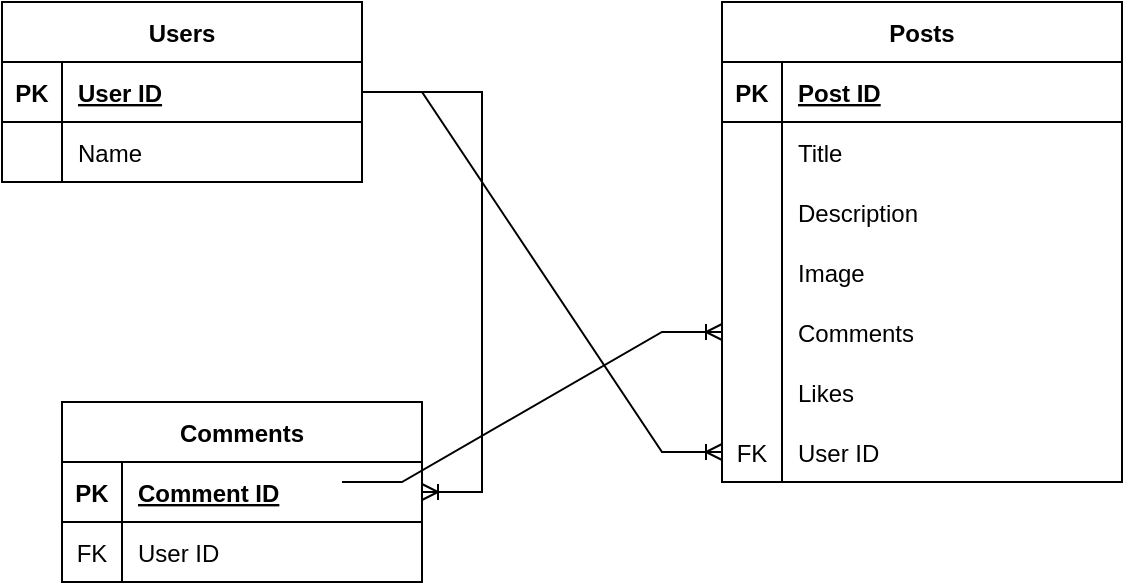 <mxfile version="20.8.23" type="github">
  <diagram name="Page-1" id="dqXA2hMVmxWvtEiUMIuV">
    <mxGraphModel dx="954" dy="591" grid="1" gridSize="10" guides="1" tooltips="1" connect="1" arrows="1" fold="1" page="1" pageScale="1" pageWidth="827" pageHeight="1169" math="0" shadow="0">
      <root>
        <mxCell id="0" />
        <mxCell id="1" parent="0" />
        <mxCell id="BM7Xf4lufg7W3xcb4uvc-2" value="Users" style="shape=table;startSize=30;container=1;collapsible=1;childLayout=tableLayout;fixedRows=1;rowLines=0;fontStyle=1;align=center;resizeLast=1;" parent="1" vertex="1">
          <mxGeometry x="80" y="120" width="180" height="90" as="geometry" />
        </mxCell>
        <mxCell id="BM7Xf4lufg7W3xcb4uvc-3" value="" style="shape=tableRow;horizontal=0;startSize=0;swimlaneHead=0;swimlaneBody=0;fillColor=none;collapsible=0;dropTarget=0;points=[[0,0.5],[1,0.5]];portConstraint=eastwest;top=0;left=0;right=0;bottom=1;" parent="BM7Xf4lufg7W3xcb4uvc-2" vertex="1">
          <mxGeometry y="30" width="180" height="30" as="geometry" />
        </mxCell>
        <mxCell id="BM7Xf4lufg7W3xcb4uvc-4" value="PK" style="shape=partialRectangle;connectable=0;fillColor=none;top=0;left=0;bottom=0;right=0;fontStyle=1;overflow=hidden;" parent="BM7Xf4lufg7W3xcb4uvc-3" vertex="1">
          <mxGeometry width="30" height="30" as="geometry">
            <mxRectangle width="30" height="30" as="alternateBounds" />
          </mxGeometry>
        </mxCell>
        <mxCell id="BM7Xf4lufg7W3xcb4uvc-5" value="User ID" style="shape=partialRectangle;connectable=0;fillColor=none;top=0;left=0;bottom=0;right=0;align=left;spacingLeft=6;fontStyle=5;overflow=hidden;" parent="BM7Xf4lufg7W3xcb4uvc-3" vertex="1">
          <mxGeometry x="30" width="150" height="30" as="geometry">
            <mxRectangle width="150" height="30" as="alternateBounds" />
          </mxGeometry>
        </mxCell>
        <mxCell id="kL7RMLi5o0IGArqM5IVf-34" style="shape=tableRow;horizontal=0;startSize=0;swimlaneHead=0;swimlaneBody=0;fillColor=none;collapsible=0;dropTarget=0;points=[[0,0.5],[1,0.5]];portConstraint=eastwest;top=0;left=0;right=0;bottom=0;" vertex="1" parent="BM7Xf4lufg7W3xcb4uvc-2">
          <mxGeometry y="60" width="180" height="30" as="geometry" />
        </mxCell>
        <mxCell id="kL7RMLi5o0IGArqM5IVf-35" style="shape=partialRectangle;connectable=0;fillColor=none;top=0;left=0;bottom=0;right=0;editable=1;overflow=hidden;" vertex="1" parent="kL7RMLi5o0IGArqM5IVf-34">
          <mxGeometry width="30" height="30" as="geometry">
            <mxRectangle width="30" height="30" as="alternateBounds" />
          </mxGeometry>
        </mxCell>
        <mxCell id="kL7RMLi5o0IGArqM5IVf-36" value="Name" style="shape=partialRectangle;connectable=0;fillColor=none;top=0;left=0;bottom=0;right=0;align=left;spacingLeft=6;overflow=hidden;" vertex="1" parent="kL7RMLi5o0IGArqM5IVf-34">
          <mxGeometry x="30" width="150" height="30" as="geometry">
            <mxRectangle width="150" height="30" as="alternateBounds" />
          </mxGeometry>
        </mxCell>
        <mxCell id="kL7RMLi5o0IGArqM5IVf-7" value="Posts" style="shape=table;startSize=30;container=1;collapsible=1;childLayout=tableLayout;fixedRows=1;rowLines=0;fontStyle=1;align=center;resizeLast=1;" vertex="1" parent="1">
          <mxGeometry x="440" y="120" width="200" height="240" as="geometry" />
        </mxCell>
        <mxCell id="kL7RMLi5o0IGArqM5IVf-8" value="" style="shape=tableRow;horizontal=0;startSize=0;swimlaneHead=0;swimlaneBody=0;fillColor=none;collapsible=0;dropTarget=0;points=[[0,0.5],[1,0.5]];portConstraint=eastwest;top=0;left=0;right=0;bottom=1;" vertex="1" parent="kL7RMLi5o0IGArqM5IVf-7">
          <mxGeometry y="30" width="200" height="30" as="geometry" />
        </mxCell>
        <mxCell id="kL7RMLi5o0IGArqM5IVf-9" value="PK" style="shape=partialRectangle;connectable=0;fillColor=none;top=0;left=0;bottom=0;right=0;fontStyle=1;overflow=hidden;" vertex="1" parent="kL7RMLi5o0IGArqM5IVf-8">
          <mxGeometry width="30" height="30" as="geometry">
            <mxRectangle width="30" height="30" as="alternateBounds" />
          </mxGeometry>
        </mxCell>
        <mxCell id="kL7RMLi5o0IGArqM5IVf-10" value="Post ID" style="shape=partialRectangle;connectable=0;fillColor=none;top=0;left=0;bottom=0;right=0;align=left;spacingLeft=6;fontStyle=5;overflow=hidden;" vertex="1" parent="kL7RMLi5o0IGArqM5IVf-8">
          <mxGeometry x="30" width="170" height="30" as="geometry">
            <mxRectangle width="170" height="30" as="alternateBounds" />
          </mxGeometry>
        </mxCell>
        <mxCell id="kL7RMLi5o0IGArqM5IVf-14" value="" style="shape=tableRow;horizontal=0;startSize=0;swimlaneHead=0;swimlaneBody=0;fillColor=none;collapsible=0;dropTarget=0;points=[[0,0.5],[1,0.5]];portConstraint=eastwest;top=0;left=0;right=0;bottom=0;" vertex="1" parent="kL7RMLi5o0IGArqM5IVf-7">
          <mxGeometry y="60" width="200" height="30" as="geometry" />
        </mxCell>
        <mxCell id="kL7RMLi5o0IGArqM5IVf-15" value="" style="shape=partialRectangle;connectable=0;fillColor=none;top=0;left=0;bottom=0;right=0;editable=1;overflow=hidden;" vertex="1" parent="kL7RMLi5o0IGArqM5IVf-14">
          <mxGeometry width="30" height="30" as="geometry">
            <mxRectangle width="30" height="30" as="alternateBounds" />
          </mxGeometry>
        </mxCell>
        <mxCell id="kL7RMLi5o0IGArqM5IVf-16" value="Title" style="shape=partialRectangle;connectable=0;fillColor=none;top=0;left=0;bottom=0;right=0;align=left;spacingLeft=6;overflow=hidden;" vertex="1" parent="kL7RMLi5o0IGArqM5IVf-14">
          <mxGeometry x="30" width="170" height="30" as="geometry">
            <mxRectangle width="170" height="30" as="alternateBounds" />
          </mxGeometry>
        </mxCell>
        <mxCell id="kL7RMLi5o0IGArqM5IVf-37" style="shape=tableRow;horizontal=0;startSize=0;swimlaneHead=0;swimlaneBody=0;fillColor=none;collapsible=0;dropTarget=0;points=[[0,0.5],[1,0.5]];portConstraint=eastwest;top=0;left=0;right=0;bottom=0;" vertex="1" parent="kL7RMLi5o0IGArqM5IVf-7">
          <mxGeometry y="90" width="200" height="30" as="geometry" />
        </mxCell>
        <mxCell id="kL7RMLi5o0IGArqM5IVf-38" style="shape=partialRectangle;connectable=0;fillColor=none;top=0;left=0;bottom=0;right=0;editable=1;overflow=hidden;" vertex="1" parent="kL7RMLi5o0IGArqM5IVf-37">
          <mxGeometry width="30" height="30" as="geometry">
            <mxRectangle width="30" height="30" as="alternateBounds" />
          </mxGeometry>
        </mxCell>
        <mxCell id="kL7RMLi5o0IGArqM5IVf-39" value="Description" style="shape=partialRectangle;connectable=0;fillColor=none;top=0;left=0;bottom=0;right=0;align=left;spacingLeft=6;overflow=hidden;" vertex="1" parent="kL7RMLi5o0IGArqM5IVf-37">
          <mxGeometry x="30" width="170" height="30" as="geometry">
            <mxRectangle width="170" height="30" as="alternateBounds" />
          </mxGeometry>
        </mxCell>
        <mxCell id="kL7RMLi5o0IGArqM5IVf-17" value="" style="shape=tableRow;horizontal=0;startSize=0;swimlaneHead=0;swimlaneBody=0;fillColor=none;collapsible=0;dropTarget=0;points=[[0,0.5],[1,0.5]];portConstraint=eastwest;top=0;left=0;right=0;bottom=0;" vertex="1" parent="kL7RMLi5o0IGArqM5IVf-7">
          <mxGeometry y="120" width="200" height="30" as="geometry" />
        </mxCell>
        <mxCell id="kL7RMLi5o0IGArqM5IVf-18" value="" style="shape=partialRectangle;connectable=0;fillColor=none;top=0;left=0;bottom=0;right=0;editable=1;overflow=hidden;" vertex="1" parent="kL7RMLi5o0IGArqM5IVf-17">
          <mxGeometry width="30" height="30" as="geometry">
            <mxRectangle width="30" height="30" as="alternateBounds" />
          </mxGeometry>
        </mxCell>
        <mxCell id="kL7RMLi5o0IGArqM5IVf-19" value="Image" style="shape=partialRectangle;connectable=0;fillColor=none;top=0;left=0;bottom=0;right=0;align=left;spacingLeft=6;overflow=hidden;" vertex="1" parent="kL7RMLi5o0IGArqM5IVf-17">
          <mxGeometry x="30" width="170" height="30" as="geometry">
            <mxRectangle width="170" height="30" as="alternateBounds" />
          </mxGeometry>
        </mxCell>
        <mxCell id="kL7RMLi5o0IGArqM5IVf-24" style="shape=tableRow;horizontal=0;startSize=0;swimlaneHead=0;swimlaneBody=0;fillColor=none;collapsible=0;dropTarget=0;points=[[0,0.5],[1,0.5]];portConstraint=eastwest;top=0;left=0;right=0;bottom=0;" vertex="1" parent="kL7RMLi5o0IGArqM5IVf-7">
          <mxGeometry y="150" width="200" height="30" as="geometry" />
        </mxCell>
        <mxCell id="kL7RMLi5o0IGArqM5IVf-25" style="shape=partialRectangle;connectable=0;fillColor=none;top=0;left=0;bottom=0;right=0;editable=1;overflow=hidden;" vertex="1" parent="kL7RMLi5o0IGArqM5IVf-24">
          <mxGeometry width="30" height="30" as="geometry">
            <mxRectangle width="30" height="30" as="alternateBounds" />
          </mxGeometry>
        </mxCell>
        <mxCell id="kL7RMLi5o0IGArqM5IVf-26" value="Comments " style="shape=partialRectangle;connectable=0;fillColor=none;top=0;left=0;bottom=0;right=0;align=left;spacingLeft=6;overflow=hidden;" vertex="1" parent="kL7RMLi5o0IGArqM5IVf-24">
          <mxGeometry x="30" width="170" height="30" as="geometry">
            <mxRectangle width="170" height="30" as="alternateBounds" />
          </mxGeometry>
        </mxCell>
        <mxCell id="kL7RMLi5o0IGArqM5IVf-21" style="shape=tableRow;horizontal=0;startSize=0;swimlaneHead=0;swimlaneBody=0;fillColor=none;collapsible=0;dropTarget=0;points=[[0,0.5],[1,0.5]];portConstraint=eastwest;top=0;left=0;right=0;bottom=0;" vertex="1" parent="kL7RMLi5o0IGArqM5IVf-7">
          <mxGeometry y="180" width="200" height="30" as="geometry" />
        </mxCell>
        <mxCell id="kL7RMLi5o0IGArqM5IVf-22" style="shape=partialRectangle;connectable=0;fillColor=none;top=0;left=0;bottom=0;right=0;editable=1;overflow=hidden;" vertex="1" parent="kL7RMLi5o0IGArqM5IVf-21">
          <mxGeometry width="30" height="30" as="geometry">
            <mxRectangle width="30" height="30" as="alternateBounds" />
          </mxGeometry>
        </mxCell>
        <mxCell id="kL7RMLi5o0IGArqM5IVf-23" value="Likes" style="shape=partialRectangle;connectable=0;fillColor=none;top=0;left=0;bottom=0;right=0;align=left;spacingLeft=6;overflow=hidden;" vertex="1" parent="kL7RMLi5o0IGArqM5IVf-21">
          <mxGeometry x="30" width="170" height="30" as="geometry">
            <mxRectangle width="170" height="30" as="alternateBounds" />
          </mxGeometry>
        </mxCell>
        <mxCell id="kL7RMLi5o0IGArqM5IVf-40" style="shape=tableRow;horizontal=0;startSize=0;swimlaneHead=0;swimlaneBody=0;fillColor=none;collapsible=0;dropTarget=0;points=[[0,0.5],[1,0.5]];portConstraint=eastwest;top=0;left=0;right=0;bottom=0;" vertex="1" parent="kL7RMLi5o0IGArqM5IVf-7">
          <mxGeometry y="210" width="200" height="30" as="geometry" />
        </mxCell>
        <mxCell id="kL7RMLi5o0IGArqM5IVf-41" value="FK" style="shape=partialRectangle;connectable=0;fillColor=none;top=0;left=0;bottom=0;right=0;editable=1;overflow=hidden;" vertex="1" parent="kL7RMLi5o0IGArqM5IVf-40">
          <mxGeometry width="30" height="30" as="geometry">
            <mxRectangle width="30" height="30" as="alternateBounds" />
          </mxGeometry>
        </mxCell>
        <mxCell id="kL7RMLi5o0IGArqM5IVf-42" value="User ID" style="shape=partialRectangle;connectable=0;fillColor=none;top=0;left=0;bottom=0;right=0;align=left;spacingLeft=6;overflow=hidden;" vertex="1" parent="kL7RMLi5o0IGArqM5IVf-40">
          <mxGeometry x="30" width="170" height="30" as="geometry">
            <mxRectangle width="170" height="30" as="alternateBounds" />
          </mxGeometry>
        </mxCell>
        <mxCell id="kL7RMLi5o0IGArqM5IVf-28" value="" style="edgeStyle=entityRelationEdgeStyle;fontSize=12;html=1;endArrow=ERoneToMany;rounded=0;exitX=1.011;exitY=0.733;exitDx=0;exitDy=0;exitPerimeter=0;" edge="1" parent="1" source="BM7Xf4lufg7W3xcb4uvc-6" target="kL7RMLi5o0IGArqM5IVf-24">
          <mxGeometry width="100" height="100" relative="1" as="geometry">
            <mxPoint x="250" y="360" as="sourcePoint" />
            <mxPoint x="350" y="260" as="targetPoint" />
          </mxGeometry>
        </mxCell>
        <mxCell id="kL7RMLi5o0IGArqM5IVf-33" value="" style="edgeStyle=entityRelationEdgeStyle;fontSize=12;html=1;endArrow=ERoneToMany;rounded=0;entryX=0;entryY=0.5;entryDx=0;entryDy=0;exitX=1;exitY=0.5;exitDx=0;exitDy=0;" edge="1" parent="1" source="BM7Xf4lufg7W3xcb4uvc-3" target="kL7RMLi5o0IGArqM5IVf-40">
          <mxGeometry width="100" height="100" relative="1" as="geometry">
            <mxPoint x="260" y="220" as="sourcePoint" />
            <mxPoint x="360" y="120" as="targetPoint" />
          </mxGeometry>
        </mxCell>
        <mxCell id="kL7RMLi5o0IGArqM5IVf-43" value="Comments" style="shape=table;startSize=30;container=1;collapsible=1;childLayout=tableLayout;fixedRows=1;rowLines=0;fontStyle=1;align=center;resizeLast=1;" vertex="1" parent="1">
          <mxGeometry x="110" y="320" width="180" height="90" as="geometry" />
        </mxCell>
        <mxCell id="kL7RMLi5o0IGArqM5IVf-44" value="" style="shape=tableRow;horizontal=0;startSize=0;swimlaneHead=0;swimlaneBody=0;fillColor=none;collapsible=0;dropTarget=0;points=[[0,0.5],[1,0.5]];portConstraint=eastwest;top=0;left=0;right=0;bottom=1;" vertex="1" parent="kL7RMLi5o0IGArqM5IVf-43">
          <mxGeometry y="30" width="180" height="30" as="geometry" />
        </mxCell>
        <mxCell id="kL7RMLi5o0IGArqM5IVf-45" value="PK" style="shape=partialRectangle;connectable=0;fillColor=none;top=0;left=0;bottom=0;right=0;fontStyle=1;overflow=hidden;" vertex="1" parent="kL7RMLi5o0IGArqM5IVf-44">
          <mxGeometry width="30" height="30" as="geometry">
            <mxRectangle width="30" height="30" as="alternateBounds" />
          </mxGeometry>
        </mxCell>
        <mxCell id="kL7RMLi5o0IGArqM5IVf-46" value="Comment ID" style="shape=partialRectangle;connectable=0;fillColor=none;top=0;left=0;bottom=0;right=0;align=left;spacingLeft=6;fontStyle=5;overflow=hidden;" vertex="1" parent="kL7RMLi5o0IGArqM5IVf-44">
          <mxGeometry x="30" width="150" height="30" as="geometry">
            <mxRectangle width="150" height="30" as="alternateBounds" />
          </mxGeometry>
        </mxCell>
        <mxCell id="kL7RMLi5o0IGArqM5IVf-47" value="" style="shape=tableRow;horizontal=0;startSize=0;swimlaneHead=0;swimlaneBody=0;fillColor=none;collapsible=0;dropTarget=0;points=[[0,0.5],[1,0.5]];portConstraint=eastwest;top=0;left=0;right=0;bottom=0;" vertex="1" parent="kL7RMLi5o0IGArqM5IVf-43">
          <mxGeometry y="60" width="180" height="30" as="geometry" />
        </mxCell>
        <mxCell id="kL7RMLi5o0IGArqM5IVf-48" value="FK" style="shape=partialRectangle;connectable=0;fillColor=none;top=0;left=0;bottom=0;right=0;editable=1;overflow=hidden;" vertex="1" parent="kL7RMLi5o0IGArqM5IVf-47">
          <mxGeometry width="30" height="30" as="geometry">
            <mxRectangle width="30" height="30" as="alternateBounds" />
          </mxGeometry>
        </mxCell>
        <mxCell id="kL7RMLi5o0IGArqM5IVf-49" value="User ID" style="shape=partialRectangle;connectable=0;fillColor=none;top=0;left=0;bottom=0;right=0;align=left;spacingLeft=6;overflow=hidden;" vertex="1" parent="kL7RMLi5o0IGArqM5IVf-47">
          <mxGeometry x="30" width="150" height="30" as="geometry">
            <mxRectangle width="150" height="30" as="alternateBounds" />
          </mxGeometry>
        </mxCell>
        <mxCell id="kL7RMLi5o0IGArqM5IVf-57" value="" style="edgeStyle=entityRelationEdgeStyle;fontSize=12;html=1;endArrow=ERoneToMany;rounded=0;" edge="1" parent="1" source="BM7Xf4lufg7W3xcb4uvc-3" target="kL7RMLi5o0IGArqM5IVf-44">
          <mxGeometry width="100" height="100" relative="1" as="geometry">
            <mxPoint x="360" y="440" as="sourcePoint" />
            <mxPoint x="230" y="240" as="targetPoint" />
          </mxGeometry>
        </mxCell>
      </root>
    </mxGraphModel>
  </diagram>
</mxfile>
